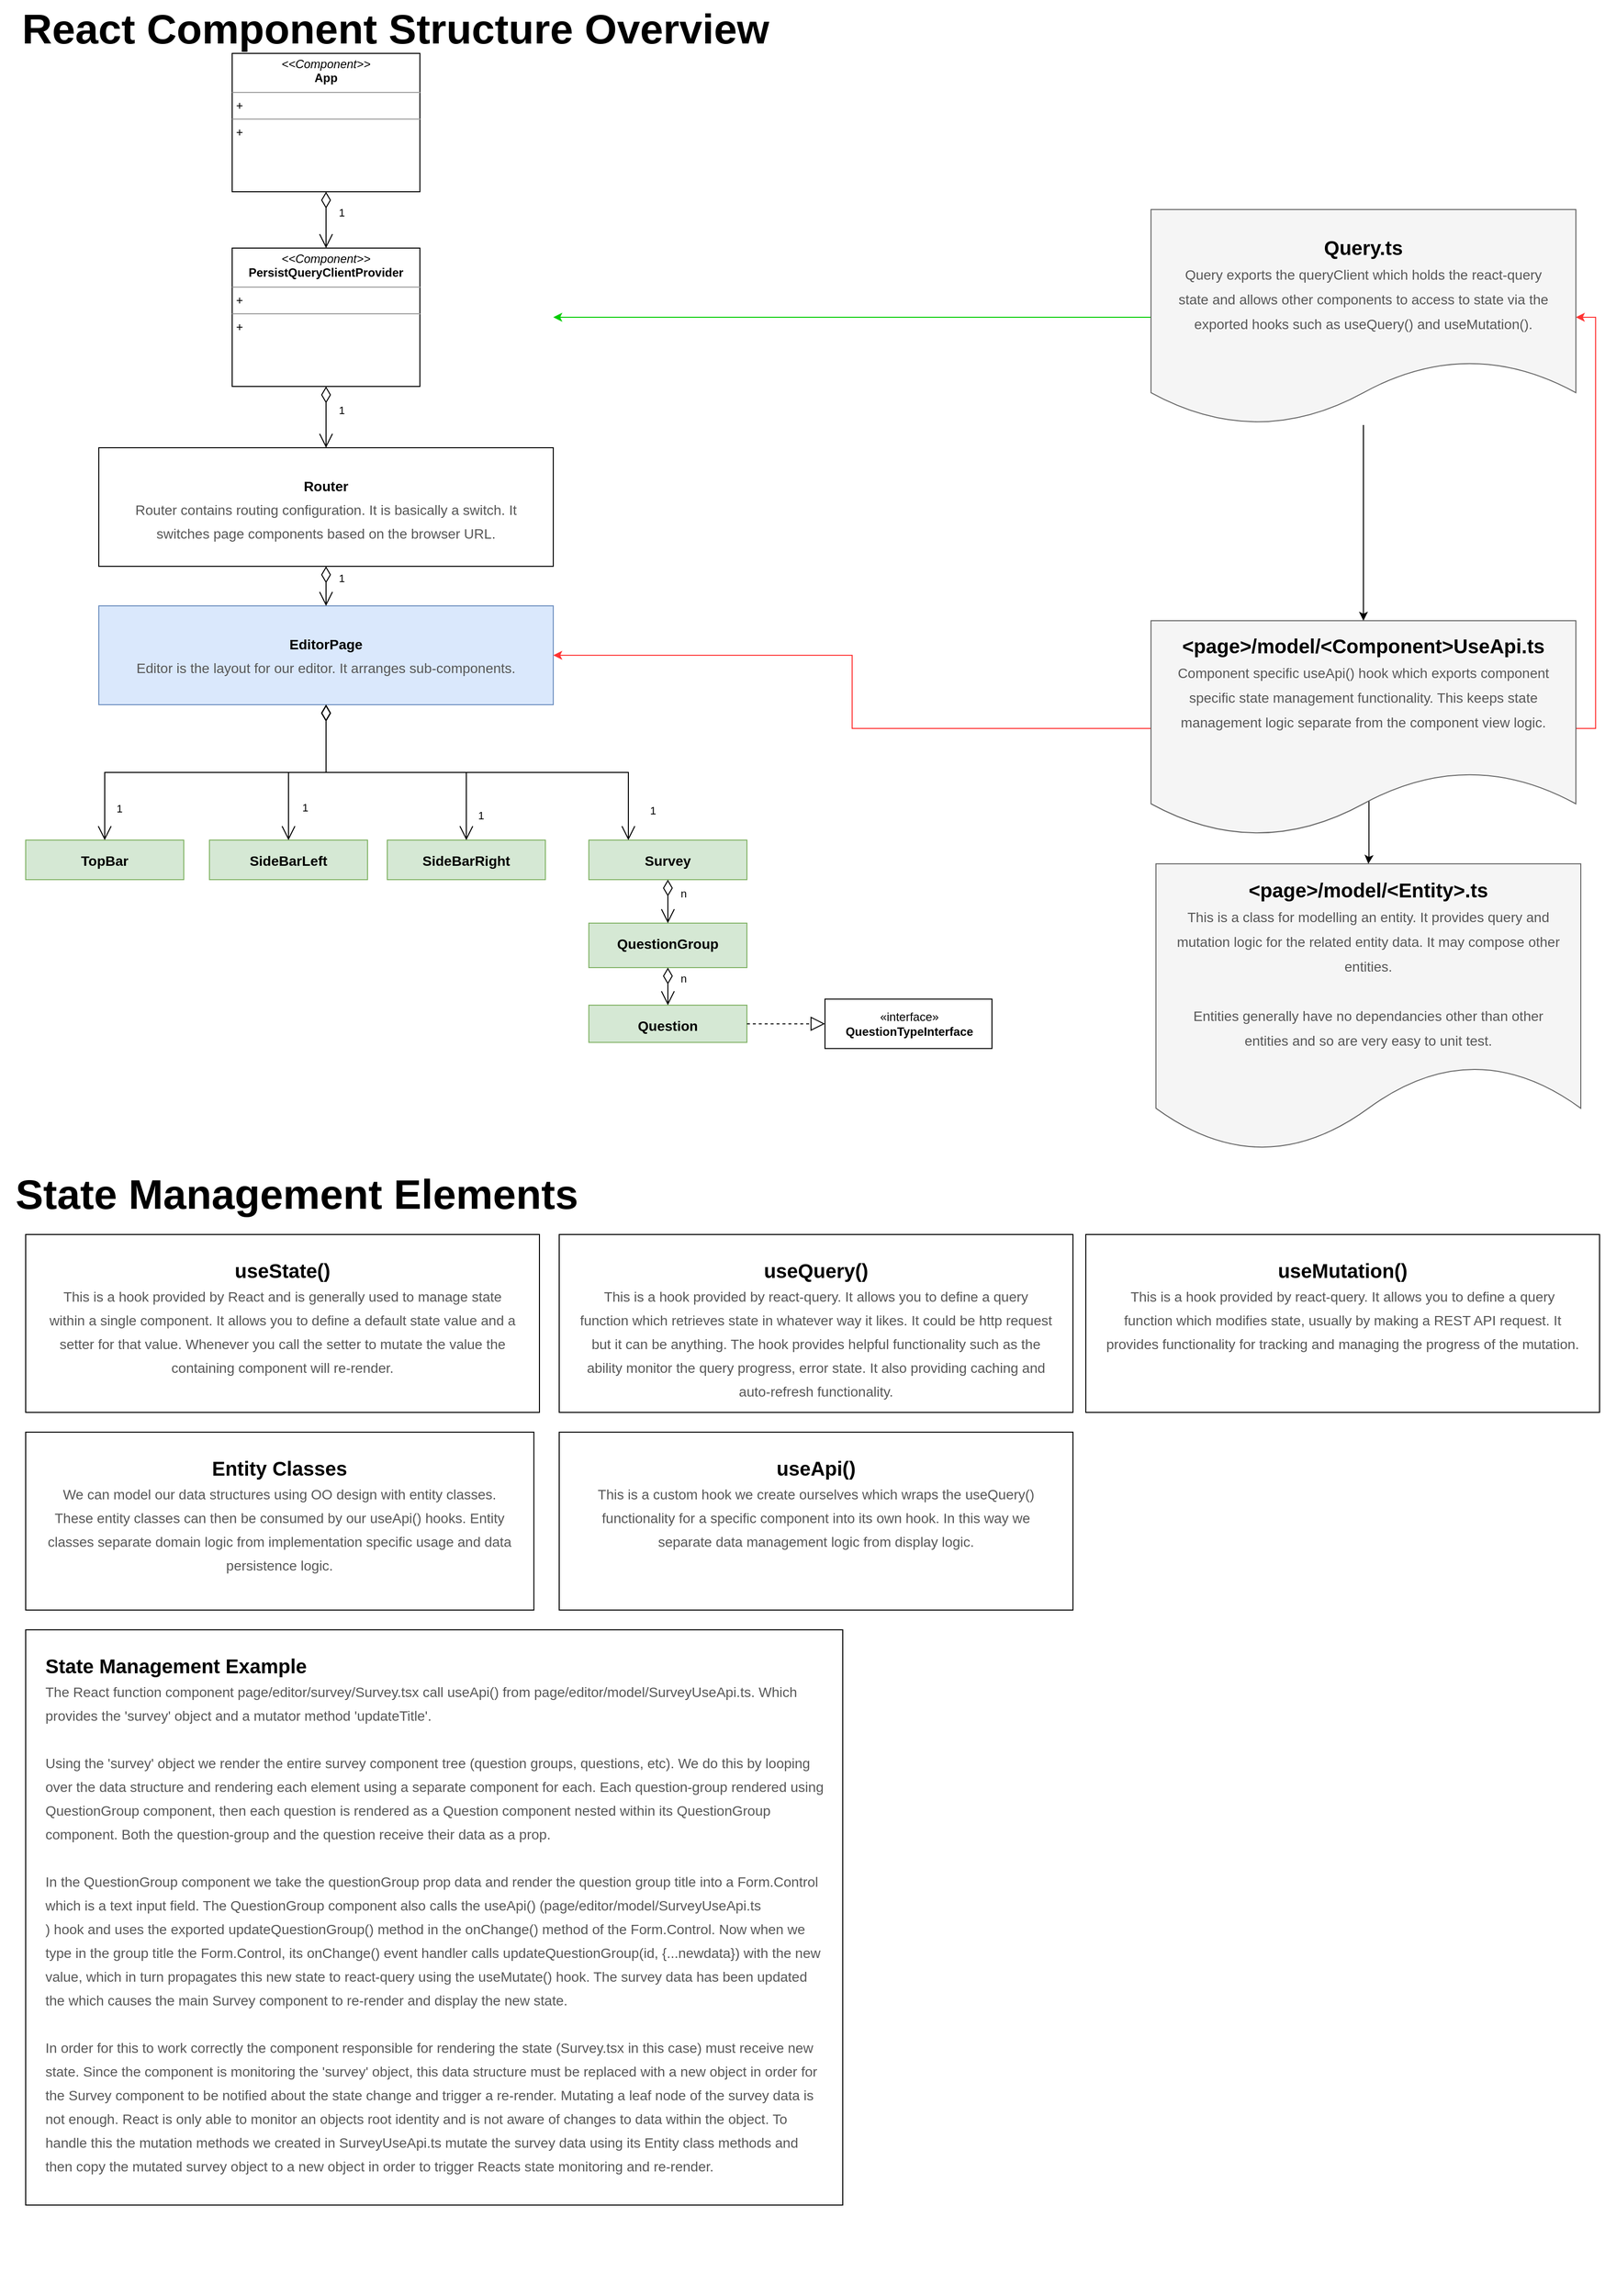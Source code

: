 <mxfile version="20.5.3" type="github">
  <diagram id="gKHhVE1iPBJTauDnVtQz" name="Page-1">
    <mxGraphModel dx="1408" dy="747" grid="1" gridSize="20" guides="1" tooltips="1" connect="1" arrows="1" fold="1" page="1" pageScale="1" pageWidth="1654" pageHeight="2336" math="0" shadow="0">
      <root>
        <mxCell id="0" />
        <mxCell id="1" parent="0" />
        <mxCell id="FN8Ck3nnoSoxogU4fabU-40" style="edgeStyle=orthogonalEdgeStyle;rounded=0;orthogonalLoop=1;jettySize=auto;html=1;entryX=1;entryY=0.5;entryDx=0;entryDy=0;labelBackgroundColor=none;strokeColor=#00CC00;exitX=0;exitY=0.5;exitDx=0;exitDy=0;" parent="1" source="FN8Ck3nnoSoxogU4fabU-57" edge="1">
          <mxGeometry relative="1" as="geometry">
            <mxPoint x="560" y="327" as="targetPoint" />
          </mxGeometry>
        </mxCell>
        <mxCell id="jkbdHM3EtRgmcyWO4s81-16" value="&lt;font style=&quot;font-size: 14px;&quot;&gt;Router&lt;br&gt;&lt;font style=&quot;font-weight: normal;&quot; color=&quot;#575757&quot;&gt;Router contains routing configuration. It is basically a switch. It switches page components based on the browser URL.&lt;/font&gt;&lt;br&gt;&lt;/font&gt;" style="rounded=0;whiteSpace=wrap;html=1;labelPosition=center;verticalLabelPosition=middle;align=center;verticalAlign=top;fontStyle=1;fontSize=20;spacing=20;" parent="1" vertex="1">
          <mxGeometry x="100" y="459" width="460" height="120" as="geometry" />
        </mxCell>
        <mxCell id="jkbdHM3EtRgmcyWO4s81-19" value="&lt;font style=&quot;font-size: 14px;&quot;&gt;EditorPage&lt;br&gt;&lt;font style=&quot;font-weight: normal;&quot; color=&quot;#575757&quot;&gt;Editor is the layout for our editor. It arranges sub-components.&lt;/font&gt;&lt;br&gt;&lt;/font&gt;" style="rounded=0;whiteSpace=wrap;html=1;labelPosition=center;verticalLabelPosition=middle;align=center;verticalAlign=top;fontStyle=1;fontSize=20;spacing=20;fillColor=#dae8fc;strokeColor=#6c8ebf;" parent="1" vertex="1">
          <mxGeometry x="100.0" y="619" width="460" height="100" as="geometry" />
        </mxCell>
        <mxCell id="jkbdHM3EtRgmcyWO4s81-22" value="&lt;font style=&quot;font-size: 14px;&quot;&gt;Survey&lt;br&gt;&lt;/font&gt;" style="rounded=0;whiteSpace=wrap;html=1;labelPosition=center;verticalLabelPosition=middle;align=center;verticalAlign=top;fontStyle=1;fontSize=20;fillColor=#d5e8d4;strokeColor=#82b366;" parent="1" vertex="1">
          <mxGeometry x="596" y="856" width="160" height="40" as="geometry" />
        </mxCell>
        <mxCell id="jkbdHM3EtRgmcyWO4s81-23" value="&lt;font style=&quot;font-size: 14px;&quot;&gt;QuestionGroup&lt;br&gt;&lt;/font&gt;" style="rounded=0;whiteSpace=wrap;html=1;labelPosition=center;verticalLabelPosition=middle;align=center;verticalAlign=top;fontStyle=1;fontSize=20;fillColor=#d5e8d4;strokeColor=#82b366;" parent="1" vertex="1">
          <mxGeometry x="596" y="940" width="159.98" height="45" as="geometry" />
        </mxCell>
        <mxCell id="jkbdHM3EtRgmcyWO4s81-25" value="&lt;font style=&quot;font-size: 14px;&quot;&gt;Question&lt;br&gt;&lt;/font&gt;" style="rounded=0;whiteSpace=wrap;html=1;labelPosition=center;verticalLabelPosition=middle;align=center;verticalAlign=top;fontStyle=1;fontSize=20;fillColor=#d5e8d4;strokeColor=#82b366;" parent="1" vertex="1">
          <mxGeometry x="596" y="1023" width="159.98" height="37.65" as="geometry" />
        </mxCell>
        <mxCell id="jkbdHM3EtRgmcyWO4s81-40" value="&lt;font style=&quot;font-size: 14px;&quot;&gt;SideBarLeft&lt;br&gt;&lt;/font&gt;" style="rounded=0;whiteSpace=wrap;html=1;labelPosition=center;verticalLabelPosition=middle;align=center;verticalAlign=top;fontStyle=1;fontSize=20;fillColor=#d5e8d4;strokeColor=#82b366;" parent="1" vertex="1">
          <mxGeometry x="212" y="856" width="160" height="40" as="geometry" />
        </mxCell>
        <mxCell id="jkbdHM3EtRgmcyWO4s81-41" value="&lt;font style=&quot;font-size: 14px;&quot;&gt;SideBarRight&lt;br&gt;&lt;/font&gt;" style="rounded=0;whiteSpace=wrap;html=1;labelPosition=center;verticalLabelPosition=middle;align=center;verticalAlign=top;fontStyle=1;fontSize=20;fillColor=#d5e8d4;strokeColor=#82b366;" parent="1" vertex="1">
          <mxGeometry x="392" y="856" width="160" height="40" as="geometry" />
        </mxCell>
        <mxCell id="jkbdHM3EtRgmcyWO4s81-94" value="React Component Structure Overview" style="text;html=1;align=center;verticalAlign=middle;resizable=0;points=[];autosize=1;strokeColor=none;fillColor=none;fontSize=42;fontStyle=1;rounded=0;" parent="1" vertex="1">
          <mxGeometry y="6" width="800" height="60" as="geometry" />
        </mxCell>
        <mxCell id="jkbdHM3EtRgmcyWO4s81-42" value="&lt;font style=&quot;font-size: 14px;&quot;&gt;TopBar&lt;br&gt;&lt;/font&gt;" style="rounded=0;whiteSpace=wrap;html=1;labelPosition=center;verticalLabelPosition=middle;align=center;verticalAlign=top;fontStyle=1;fontSize=20;fillColor=#d5e8d4;strokeColor=#82b366;" parent="1" vertex="1">
          <mxGeometry x="26.0" y="856" width="159.98" height="40" as="geometry" />
        </mxCell>
        <mxCell id="jkbdHM3EtRgmcyWO4s81-111" value="useApi()&lt;br style=&quot;font-size: 19px;&quot;&gt;&lt;font color=&quot;#575757&quot;&gt;&lt;span style=&quot;font-size: 14px; font-weight: 400;&quot;&gt;This is a custom hook we create ourselves which wraps the useQuery() functionality for a specific component into its own hook. In this way we separate&amp;nbsp;data management&amp;nbsp;logic from display logic.&lt;/span&gt;&lt;br&gt;&lt;/font&gt;" style="rounded=0;whiteSpace=wrap;html=1;labelPosition=center;verticalLabelPosition=middle;align=center;verticalAlign=top;fontStyle=1;fontSize=20;spacing=20;" parent="1" vertex="1">
          <mxGeometry x="566" y="1455" width="520" height="180" as="geometry" />
        </mxCell>
        <mxCell id="jkbdHM3EtRgmcyWO4s81-106" value="State Management Elements" style="text;html=1;align=center;verticalAlign=middle;resizable=0;points=[];autosize=1;strokeColor=none;fillColor=none;fontSize=42;fontStyle=1;rounded=0;" parent="1" vertex="1">
          <mxGeometry y="1185" width="600" height="60" as="geometry" />
        </mxCell>
        <mxCell id="jkbdHM3EtRgmcyWO4s81-109" value="useState()&lt;br style=&quot;font-size: 19px;&quot;&gt;&lt;font color=&quot;#575757&quot;&gt;&lt;span style=&quot;font-size: 14px; font-weight: 400;&quot;&gt;This is a hook provided by React and is generally used to manage state within a single component. It allows you to define a default state value and a setter for that value. Whenever you call the setter to mutate the value the containing component will re-render.&lt;/span&gt;&lt;br&gt;&lt;br&gt;&lt;br&gt;&lt;/font&gt;" style="rounded=0;whiteSpace=wrap;html=1;labelPosition=center;verticalLabelPosition=middle;align=center;verticalAlign=top;fontStyle=1;fontSize=20;spacing=20;" parent="1" vertex="1">
          <mxGeometry x="26" y="1255" width="520" height="180" as="geometry" />
        </mxCell>
        <mxCell id="jkbdHM3EtRgmcyWO4s81-110" value="useQuery()&lt;br style=&quot;font-size: 19px;&quot;&gt;&lt;font color=&quot;#575757&quot;&gt;&lt;span style=&quot;font-size: 14px; font-weight: 400;&quot;&gt;This is a hook provided by react-query. It allows you to define a query function which retrieves state in whatever way it likes. It could be http request but it can be anything. The hook provides helpful functionality such as the ability monitor the query progress, error state. It also providing caching and auto-refresh functionality.&lt;/span&gt;&lt;br&gt;&lt;/font&gt;" style="rounded=0;whiteSpace=wrap;html=1;labelPosition=center;verticalLabelPosition=middle;align=center;verticalAlign=top;fontStyle=1;fontSize=20;spacing=20;" parent="1" vertex="1">
          <mxGeometry x="566" y="1255" width="520" height="180" as="geometry" />
        </mxCell>
        <mxCell id="jkbdHM3EtRgmcyWO4s81-112" value="Entity Classes&lt;br style=&quot;font-size: 19px;&quot;&gt;&lt;font color=&quot;#575757&quot;&gt;&lt;span style=&quot;font-size: 14px; font-weight: 400;&quot;&gt;We can model our data structures using OO design with entity classes. These entity classes can then be consumed by our useApi() hooks. Entity classes separate&amp;nbsp;domain logic from implementation specific usage and data persistence&amp;nbsp;logic.&lt;/span&gt;&lt;br&gt;&lt;/font&gt;" style="rounded=0;whiteSpace=wrap;html=1;labelPosition=center;verticalLabelPosition=middle;align=center;verticalAlign=top;fontStyle=1;fontSize=20;spacing=20;" parent="1" vertex="1">
          <mxGeometry x="26.0" y="1455" width="514.36" height="180" as="geometry" />
        </mxCell>
        <mxCell id="jkbdHM3EtRgmcyWO4s81-120" value="State Management Example&lt;br style=&quot;font-size: 19px;&quot;&gt;&lt;font color=&quot;#575757&quot;&gt;&lt;span style=&quot;font-size: 14px; font-weight: 400;&quot;&gt;The React function component page/editor/survey/Survey.tsx call useApi() from page/editor/model/SurveyUseApi.ts. Which provides the &#39;survey&#39; object and a mutator method &#39;updateTitle&#39;.&lt;/span&gt;&lt;br&gt;&lt;br&gt;&lt;span style=&quot;font-size: 14px; font-weight: 400;&quot;&gt;Using the &#39;survey&#39; object we render the entire survey component tree (question groups, questions, etc). We do this by looping over the data structure and rendering each element using a separate&amp;nbsp;component for each. Each question-group rendered using QuestionGroup component, then each question is rendered as a Question component nested within its QuestionGroup component. Both the question-group and the question receive&amp;nbsp;their data as a prop. &lt;br&gt;&lt;br&gt;In the QuestionGroup component we take the questionGroup prop data and render the question group title into a Form.Control which is a text input field. The QuestionGroup component also calls the useApi() (&lt;/span&gt;&lt;/font&gt;&lt;span style=&quot;color: rgb(87, 87, 87); font-size: 14px; font-weight: 400;&quot;&gt;page/editor/model/SurveyUseApi.ts&lt;/span&gt;&lt;font color=&quot;#575757&quot;&gt;&lt;span style=&quot;font-size: 14px; font-weight: 400;&quot;&gt;&lt;br&gt;) hook and uses the exported updateQuestionGroup() method in the onChange() method of the&amp;nbsp;&lt;/span&gt;&lt;/font&gt;&lt;span style=&quot;color: rgb(87, 87, 87); font-size: 14px; font-weight: 400;&quot;&gt;Form.Control. Now when we type in the group title the Form.Control, its&amp;nbsp;&lt;/span&gt;&lt;span style=&quot;color: rgb(87, 87, 87); font-size: 14px; font-weight: 400;&quot;&gt;onChange() event handler calls&amp;nbsp;&lt;/span&gt;&lt;font color=&quot;#575757&quot;&gt;&lt;span style=&quot;font-size: 14px; font-weight: 400;&quot;&gt;updateQuestionGroup(id, {...newdata}) with the new value, which in turn propagates&amp;nbsp;this new state to react-query using the useMutate() hook. The survey data has been updated the which causes the main Survey component to re-render and display the new state.&lt;/span&gt;&lt;br&gt;&lt;br&gt;&lt;span style=&quot;font-size: 14px; font-weight: 400;&quot;&gt;In order for this to work correctly the component responsible for rendering the state (Survey.tsx in this case) must receive&amp;nbsp;new state. Since the component is monitoring the &#39;survey&#39; object, this data structure must be replaced with a new object in order for the Survey component to be notified about the state change and trigger a re-render. Mutating a leaf node of the survey data is not enough. React is only able to monitor an objects root identity and is not aware of changes to data within the object. To handle this the mutation methods we created in&amp;nbsp;&lt;/span&gt;&lt;/font&gt;&lt;span style=&quot;color: rgb(87, 87, 87); font-size: 14px; font-weight: 400;&quot;&gt;SurveyUseApi.ts mutate the survey data using its Entity class methods and then copy the mutated survey object to a new object in order to trigger Reacts state monitoring and re-render.&lt;/span&gt;&lt;font color=&quot;#575757&quot;&gt;&lt;br&gt;&lt;br&gt;&lt;br&gt;&lt;br&gt;&lt;br&gt;&lt;br&gt;&lt;/font&gt;" style="rounded=0;whiteSpace=wrap;html=1;labelPosition=center;verticalLabelPosition=middle;align=left;verticalAlign=top;fontStyle=1;fontSize=20;perimeterSpacing=0;spacing=20;" parent="1" vertex="1">
          <mxGeometry x="26" y="1655" width="827" height="582" as="geometry" />
        </mxCell>
        <mxCell id="FN8Ck3nnoSoxogU4fabU-20" style="edgeStyle=orthogonalEdgeStyle;rounded=0;orthogonalLoop=1;jettySize=auto;html=1;entryX=0.5;entryY=0;entryDx=0;entryDy=0;exitX=0.513;exitY=0.836;exitDx=0;exitDy=0;exitPerimeter=0;" parent="1" source="FN8Ck3nnoSoxogU4fabU-52" target="FN8Ck3nnoSoxogU4fabU-58" edge="1">
          <mxGeometry relative="1" as="geometry">
            <mxPoint x="1372" y="827.06" as="sourcePoint" />
            <mxPoint x="1372" y="894.7" as="targetPoint" />
          </mxGeometry>
        </mxCell>
        <mxCell id="FN8Ck3nnoSoxogU4fabU-42" style="edgeStyle=orthogonalEdgeStyle;rounded=0;orthogonalLoop=1;jettySize=auto;html=1;entryX=1;entryY=0.5;entryDx=0;entryDy=0;fontSize=14;exitX=1;exitY=0.5;exitDx=0;exitDy=0;fontColor=#FF3333;strokeColor=#FF3333;" parent="1" source="FN8Ck3nnoSoxogU4fabU-52" target="FN8Ck3nnoSoxogU4fabU-57" edge="1">
          <mxGeometry relative="1" as="geometry" />
        </mxCell>
        <mxCell id="FN8Ck3nnoSoxogU4fabU-43" style="edgeStyle=orthogonalEdgeStyle;rounded=0;orthogonalLoop=1;jettySize=auto;html=1;entryX=1;entryY=0.5;entryDx=0;entryDy=0;strokeColor=#FF3333;fontSize=14;fontColor=#FF3333;exitX=0;exitY=0.5;exitDx=0;exitDy=0;" parent="1" source="FN8Ck3nnoSoxogU4fabU-52" target="jkbdHM3EtRgmcyWO4s81-19" edge="1">
          <mxGeometry relative="1" as="geometry">
            <mxPoint x="881" y="532" as="sourcePoint" />
          </mxGeometry>
        </mxCell>
        <mxCell id="FN8Ck3nnoSoxogU4fabU-51" value="useMutation()&lt;br style=&quot;font-size: 19px;&quot;&gt;&lt;font color=&quot;#575757&quot;&gt;&lt;span style=&quot;font-size: 14px; font-weight: 400;&quot;&gt;This is a hook provided by react-query. It allows you to define a query function which modifies state, usually by making a REST API request. It provides functionality for tracking and managing the progress of the mutation.&lt;/span&gt;&lt;br&gt;&lt;/font&gt;" style="rounded=0;whiteSpace=wrap;html=1;labelPosition=center;verticalLabelPosition=middle;align=center;verticalAlign=top;fontStyle=1;fontSize=20;spacing=20;" parent="1" vertex="1">
          <mxGeometry x="1099" y="1255" width="520" height="180" as="geometry" />
        </mxCell>
        <mxCell id="FN8Ck3nnoSoxogU4fabU-52" value="&lt;span style=&quot;color: rgb(0, 0, 0); font-family: Helvetica; font-size: 20px; font-weight: 700;&quot;&gt;&amp;lt;page&amp;gt;/model/&amp;lt;Component&amp;gt;UseApi.ts&lt;/span&gt;&lt;br style=&quot;color: rgb(0, 0, 0); font-family: Helvetica; font-weight: 700; font-size: 19px;&quot;&gt;&lt;font style=&quot;font-family: Helvetica; font-size: 20px; font-weight: 700;&quot; color=&quot;#575757&quot;&gt;&lt;span style=&quot;font-size: 14px; font-weight: 400;&quot;&gt;Component specific useApi() hook which exports component specific state management&amp;nbsp;functionality. This keeps state management&amp;nbsp;logic separate&amp;nbsp;from the component view logic.&lt;/span&gt;&lt;br&gt;&lt;br&gt;&lt;/font&gt;" style="shape=document;whiteSpace=wrap;html=1;boundedLbl=1;fontFamily=Courier New;fontSize=15;fontColor=#333333;spacing=20;fillColor=#f5f5f5;strokeColor=#666666;" parent="1" vertex="1">
          <mxGeometry x="1165" y="634" width="430" height="217.94" as="geometry" />
        </mxCell>
        <mxCell id="FN8Ck3nnoSoxogU4fabU-60" style="edgeStyle=orthogonalEdgeStyle;rounded=0;orthogonalLoop=1;jettySize=auto;html=1;entryX=0.5;entryY=0;entryDx=0;entryDy=0;strokeColor=#000000;fontFamily=Courier New;fontSize=15;fontColor=#000000;" parent="1" source="FN8Ck3nnoSoxogU4fabU-57" target="FN8Ck3nnoSoxogU4fabU-52" edge="1">
          <mxGeometry relative="1" as="geometry" />
        </mxCell>
        <mxCell id="FN8Ck3nnoSoxogU4fabU-57" value="&lt;span style=&quot;color: rgb(0, 0, 0); font-family: Helvetica; font-size: 20px; font-weight: 700;&quot;&gt;Query.ts&lt;/span&gt;&lt;br style=&quot;color: rgb(0, 0, 0); font-family: Helvetica; font-weight: 700; font-size: 19px;&quot;&gt;&lt;font style=&quot;font-family: Helvetica; font-size: 20px; font-weight: 700;&quot; color=&quot;#575757&quot;&gt;&lt;span style=&quot;font-size: 14px; font-weight: 400;&quot;&gt;Query exports the queryClient which holds the react-query state and allows other components to access to state via the exported hooks such as useQuery() and useMutation().&lt;/span&gt;&lt;/font&gt;&lt;font style=&quot;font-family: Helvetica; font-size: 20px; font-weight: 700;&quot; color=&quot;#575757&quot;&gt;&lt;br&gt;&lt;/font&gt;" style="shape=document;whiteSpace=wrap;html=1;boundedLbl=1;fontFamily=Courier New;fontSize=15;fontColor=#333333;spacing=20;fillColor=#f5f5f5;strokeColor=#666666;" parent="1" vertex="1">
          <mxGeometry x="1165" y="218.03" width="430" height="217.94" as="geometry" />
        </mxCell>
        <mxCell id="FN8Ck3nnoSoxogU4fabU-58" value="&lt;span style=&quot;color: rgb(0, 0, 0); font-family: Helvetica; font-size: 20px; font-weight: 700;&quot;&gt;&amp;lt;page&amp;gt;/model/&amp;lt;Entity&amp;gt;.ts&lt;/span&gt;&lt;br style=&quot;color: rgb(0, 0, 0); font-family: Helvetica; font-weight: 700; font-size: 19px;&quot;&gt;&lt;font style=&quot;font-family: Helvetica; font-size: 20px; font-weight: 700;&quot; color=&quot;#575757&quot;&gt;&lt;span style=&quot;font-size: 14px; font-weight: 400;&quot;&gt;This is a class for modelling an entity. It provides query and mutation logic for the related entity data. It may compose other entities.&lt;br&gt;&lt;br&gt;Entities generally&amp;nbsp;have no dependancies other than other entities and so are very easy to unit test.&lt;/span&gt;&lt;/font&gt;&lt;font style=&quot;font-family: Helvetica; font-size: 20px; font-weight: 700;&quot; color=&quot;#575757&quot;&gt;&lt;br&gt;&lt;/font&gt;" style="shape=document;whiteSpace=wrap;html=1;boundedLbl=1;fontFamily=Courier New;fontSize=15;fontColor=#333333;spacing=20;fillColor=#f5f5f5;strokeColor=#666666;" parent="1" vertex="1">
          <mxGeometry x="1170" y="880" width="430" height="290.94" as="geometry" />
        </mxCell>
        <mxCell id="-dQODk_kFmiYLRuxT_So-1" value="&lt;div&gt;1&lt;/div&gt;" style="endArrow=open;html=1;endSize=12;startArrow=diamondThin;startSize=14;startFill=0;edgeStyle=orthogonalEdgeStyle;align=left;verticalAlign=bottom;rounded=0;entryX=0.5;entryY=0;entryDx=0;entryDy=0;exitX=0.5;exitY=1;exitDx=0;exitDy=0;" parent="1" source="WFzyRqZtoB-0MjAKmUww-7" target="WFzyRqZtoB-0MjAKmUww-9" edge="1">
          <mxGeometry x="0.054" y="11" relative="1" as="geometry">
            <mxPoint x="330" y="192" as="sourcePoint" />
            <mxPoint x="330" y="247" as="targetPoint" />
            <mxPoint as="offset" />
          </mxGeometry>
        </mxCell>
        <mxCell id="-dQODk_kFmiYLRuxT_So-2" value="&lt;div&gt;1&lt;/div&gt;" style="endArrow=open;html=1;endSize=12;startArrow=diamondThin;startSize=14;startFill=0;edgeStyle=orthogonalEdgeStyle;align=left;verticalAlign=bottom;rounded=0;entryX=0.5;entryY=0;entryDx=0;entryDy=0;exitX=0.5;exitY=1;exitDx=0;exitDy=0;" parent="1" source="WFzyRqZtoB-0MjAKmUww-9" target="jkbdHM3EtRgmcyWO4s81-16" edge="1">
          <mxGeometry x="0.054" y="11" relative="1" as="geometry">
            <mxPoint x="330" y="407" as="sourcePoint" />
            <mxPoint x="350" y="267" as="targetPoint" />
            <mxPoint as="offset" />
          </mxGeometry>
        </mxCell>
        <mxCell id="-dQODk_kFmiYLRuxT_So-3" value="&lt;div&gt;1&lt;/div&gt;" style="endArrow=open;html=1;endSize=12;startArrow=diamondThin;startSize=14;startFill=0;edgeStyle=orthogonalEdgeStyle;align=left;verticalAlign=bottom;rounded=0;entryX=0.5;entryY=0;entryDx=0;entryDy=0;exitX=0.5;exitY=1;exitDx=0;exitDy=0;" parent="1" source="jkbdHM3EtRgmcyWO4s81-16" target="jkbdHM3EtRgmcyWO4s81-19" edge="1">
          <mxGeometry x="0.054" y="11" relative="1" as="geometry">
            <mxPoint x="350" y="427" as="sourcePoint" />
            <mxPoint x="350" y="479" as="targetPoint" />
            <mxPoint as="offset" />
          </mxGeometry>
        </mxCell>
        <mxCell id="-dQODk_kFmiYLRuxT_So-4" value="&lt;div&gt;1&lt;/div&gt;" style="endArrow=open;html=1;endSize=12;startArrow=diamondThin;startSize=14;startFill=0;edgeStyle=orthogonalEdgeStyle;align=left;verticalAlign=bottom;rounded=0;entryX=0.5;entryY=0;entryDx=0;entryDy=0;exitX=0.5;exitY=1;exitDx=0;exitDy=0;" parent="1" source="jkbdHM3EtRgmcyWO4s81-19" target="jkbdHM3EtRgmcyWO4s81-42" edge="1">
          <mxGeometry x="0.873" y="10" relative="1" as="geometry">
            <mxPoint x="350" y="599" as="sourcePoint" />
            <mxPoint x="350" y="639" as="targetPoint" />
            <mxPoint as="offset" />
          </mxGeometry>
        </mxCell>
        <mxCell id="-dQODk_kFmiYLRuxT_So-5" value="1" style="endArrow=open;html=1;endSize=12;startArrow=diamondThin;startSize=14;startFill=0;edgeStyle=orthogonalEdgeStyle;align=left;verticalAlign=bottom;rounded=0;entryX=0.5;entryY=0;entryDx=0;entryDy=0;exitX=0.5;exitY=1;exitDx=0;exitDy=0;" parent="1" source="jkbdHM3EtRgmcyWO4s81-19" target="jkbdHM3EtRgmcyWO4s81-40" edge="1">
          <mxGeometry x="0.728" y="12" relative="1" as="geometry">
            <mxPoint x="282" y="731" as="sourcePoint" />
            <mxPoint x="165.985" y="876" as="targetPoint" />
            <mxPoint as="offset" />
          </mxGeometry>
        </mxCell>
        <mxCell id="-dQODk_kFmiYLRuxT_So-7" value="&lt;div&gt;1&lt;/div&gt;" style="endArrow=open;html=1;endSize=12;startArrow=diamondThin;startSize=14;startFill=0;edgeStyle=orthogonalEdgeStyle;align=left;verticalAlign=bottom;rounded=0;entryX=0.25;entryY=0;entryDx=0;entryDy=0;exitX=0.5;exitY=1;exitDx=0;exitDy=0;" parent="1" source="jkbdHM3EtRgmcyWO4s81-19" target="jkbdHM3EtRgmcyWO4s81-22" edge="1">
          <mxGeometry x="0.905" y="20" relative="1" as="geometry">
            <mxPoint x="465" y="739" as="sourcePoint" />
            <mxPoint x="624.44" y="876" as="targetPoint" />
            <mxPoint as="offset" />
          </mxGeometry>
        </mxCell>
        <mxCell id="-dQODk_kFmiYLRuxT_So-8" value="n" style="endArrow=open;html=1;endSize=12;startArrow=diamondThin;startSize=14;startFill=0;edgeStyle=orthogonalEdgeStyle;align=left;verticalAlign=bottom;rounded=0;entryX=0.5;entryY=0;entryDx=0;entryDy=0;exitX=0.5;exitY=1;exitDx=0;exitDy=0;" parent="1" source="jkbdHM3EtRgmcyWO4s81-22" target="jkbdHM3EtRgmcyWO4s81-23" edge="1">
          <mxGeometry x="0.054" y="11" relative="1" as="geometry">
            <mxPoint x="715.98" y="897" as="sourcePoint" />
            <mxPoint x="834.42" y="880" as="targetPoint" />
            <mxPoint as="offset" />
          </mxGeometry>
        </mxCell>
        <mxCell id="-dQODk_kFmiYLRuxT_So-10" value="n" style="endArrow=open;html=1;endSize=12;startArrow=diamondThin;startSize=14;startFill=0;edgeStyle=orthogonalEdgeStyle;align=left;verticalAlign=bottom;rounded=0;entryX=0.5;entryY=0;entryDx=0;entryDy=0;exitX=0.5;exitY=1;exitDx=0;exitDy=0;" parent="1" source="jkbdHM3EtRgmcyWO4s81-23" target="jkbdHM3EtRgmcyWO4s81-25" edge="1">
          <mxGeometry x="0.054" y="11" relative="1" as="geometry">
            <mxPoint x="735.98" y="917" as="sourcePoint" />
            <mxPoint x="735.985" y="960" as="targetPoint" />
            <mxPoint as="offset" />
          </mxGeometry>
        </mxCell>
        <mxCell id="-dQODk_kFmiYLRuxT_So-12" value="&lt;div&gt;1&lt;/div&gt;" style="endArrow=open;html=1;endSize=12;startArrow=diamondThin;startSize=14;startFill=0;edgeStyle=orthogonalEdgeStyle;align=left;verticalAlign=bottom;rounded=0;entryX=0.5;entryY=0;entryDx=0;entryDy=0;exitX=0.5;exitY=1;exitDx=0;exitDy=0;" parent="1" source="jkbdHM3EtRgmcyWO4s81-19" target="jkbdHM3EtRgmcyWO4s81-41" edge="1">
          <mxGeometry x="0.881" y="10" relative="1" as="geometry">
            <mxPoint x="350" y="739" as="sourcePoint" />
            <mxPoint x="266" y="876" as="targetPoint" />
            <mxPoint as="offset" />
          </mxGeometry>
        </mxCell>
        <mxCell id="-dQODk_kFmiYLRuxT_So-13" value="&lt;div&gt;«interface»&lt;/div&gt;&lt;div&gt;&lt;b&gt;QuestionTypeInterface&lt;/b&gt;&lt;br&gt;&lt;b&gt;&lt;/b&gt;&lt;/div&gt;" style="html=1;" parent="1" vertex="1">
          <mxGeometry x="835" y="1016.83" width="169" height="50" as="geometry" />
        </mxCell>
        <mxCell id="-dQODk_kFmiYLRuxT_So-14" value="" style="endArrow=block;dashed=1;endFill=0;endSize=12;html=1;rounded=0;exitX=1;exitY=0.5;exitDx=0;exitDy=0;entryX=0;entryY=0.5;entryDx=0;entryDy=0;" parent="1" source="jkbdHM3EtRgmcyWO4s81-25" target="-dQODk_kFmiYLRuxT_So-13" edge="1">
          <mxGeometry width="160" relative="1" as="geometry">
            <mxPoint x="859" y="1057" as="sourcePoint" />
            <mxPoint x="1019" y="1057" as="targetPoint" />
          </mxGeometry>
        </mxCell>
        <mxCell id="WFzyRqZtoB-0MjAKmUww-7" value="&lt;p style=&quot;margin:0px;margin-top:4px;text-align:center;&quot;&gt;&lt;i&gt;&amp;lt;&amp;lt;Component&amp;gt;&amp;gt;&lt;/i&gt;&lt;br&gt;&lt;b&gt;App&lt;/b&gt;&lt;br&gt;&lt;/p&gt;&lt;hr size=&quot;1&quot;&gt;&lt;p style=&quot;margin:0px;margin-left:4px;&quot;&gt;+ &lt;br&gt;&lt;/p&gt;&lt;hr size=&quot;1&quot;&gt;&lt;p style=&quot;margin:0px;margin-left:4px;&quot;&gt;+ &lt;br&gt;&lt;/p&gt;" style="verticalAlign=top;align=left;overflow=fill;fontSize=12;fontFamily=Helvetica;html=1;rounded=0;sketch=0;" vertex="1" parent="1">
          <mxGeometry x="235" y="60" width="190" height="140" as="geometry" />
        </mxCell>
        <mxCell id="WFzyRqZtoB-0MjAKmUww-9" value="&lt;p style=&quot;margin:0px;margin-top:4px;text-align:center;&quot;&gt;&lt;i&gt;&amp;lt;&amp;lt;Component&amp;gt;&amp;gt;&lt;/i&gt;&lt;br&gt;&lt;b&gt;PersistQueryClientProvider&lt;/b&gt;&lt;br&gt;&lt;/p&gt;&lt;hr size=&quot;1&quot;&gt;&lt;p style=&quot;margin:0px;margin-left:4px;&quot;&gt;+ &lt;br&gt;&lt;/p&gt;&lt;hr size=&quot;1&quot;&gt;&lt;p style=&quot;margin:0px;margin-left:4px;&quot;&gt;+ &lt;br&gt;&lt;/p&gt;" style="verticalAlign=top;align=left;overflow=fill;fontSize=12;fontFamily=Helvetica;html=1;rounded=0;sketch=0;" vertex="1" parent="1">
          <mxGeometry x="235" y="257" width="190" height="140" as="geometry" />
        </mxCell>
      </root>
    </mxGraphModel>
  </diagram>
</mxfile>
